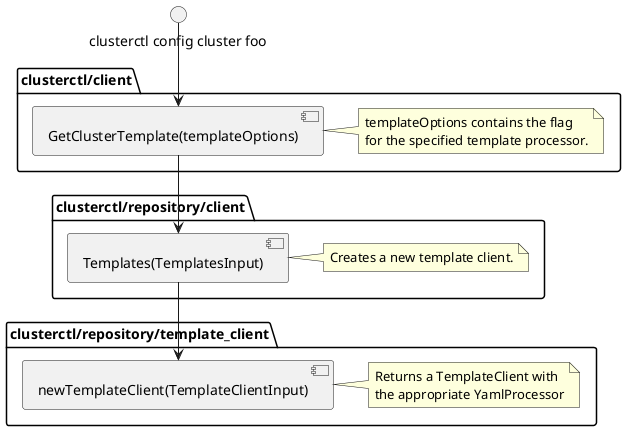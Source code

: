 @startuml
interface "clusterctl config cluster foo" as cmd


package "clusterctl/client" {
  [GetClusterTemplate(templateOptions)]
  note right of [GetClusterTemplate(templateOptions)]
    templateOptions contains the flag
    for the specified template processor.
  end note
}


package "clusterctl/repository/client" {
  [Templates(TemplatesInput)]
  note right of [Templates(TemplatesInput)]
    Creates a new template client.
  end note
}


package "clusterctl/repository/template_client" {
  [newTemplateClient(TemplateClientInput)]
  note right of [newTemplateClient(TemplateClientInput)]
    Returns a TemplateClient with
    the appropriate YamlProcessor
  end note
}


cmd --> [GetClusterTemplate(templateOptions)]
[GetClusterTemplate(templateOptions)] -->   [Templates(TemplatesInput)]
[Templates(TemplatesInput)] -->   [newTemplateClient(TemplateClientInput)]
@enduml
